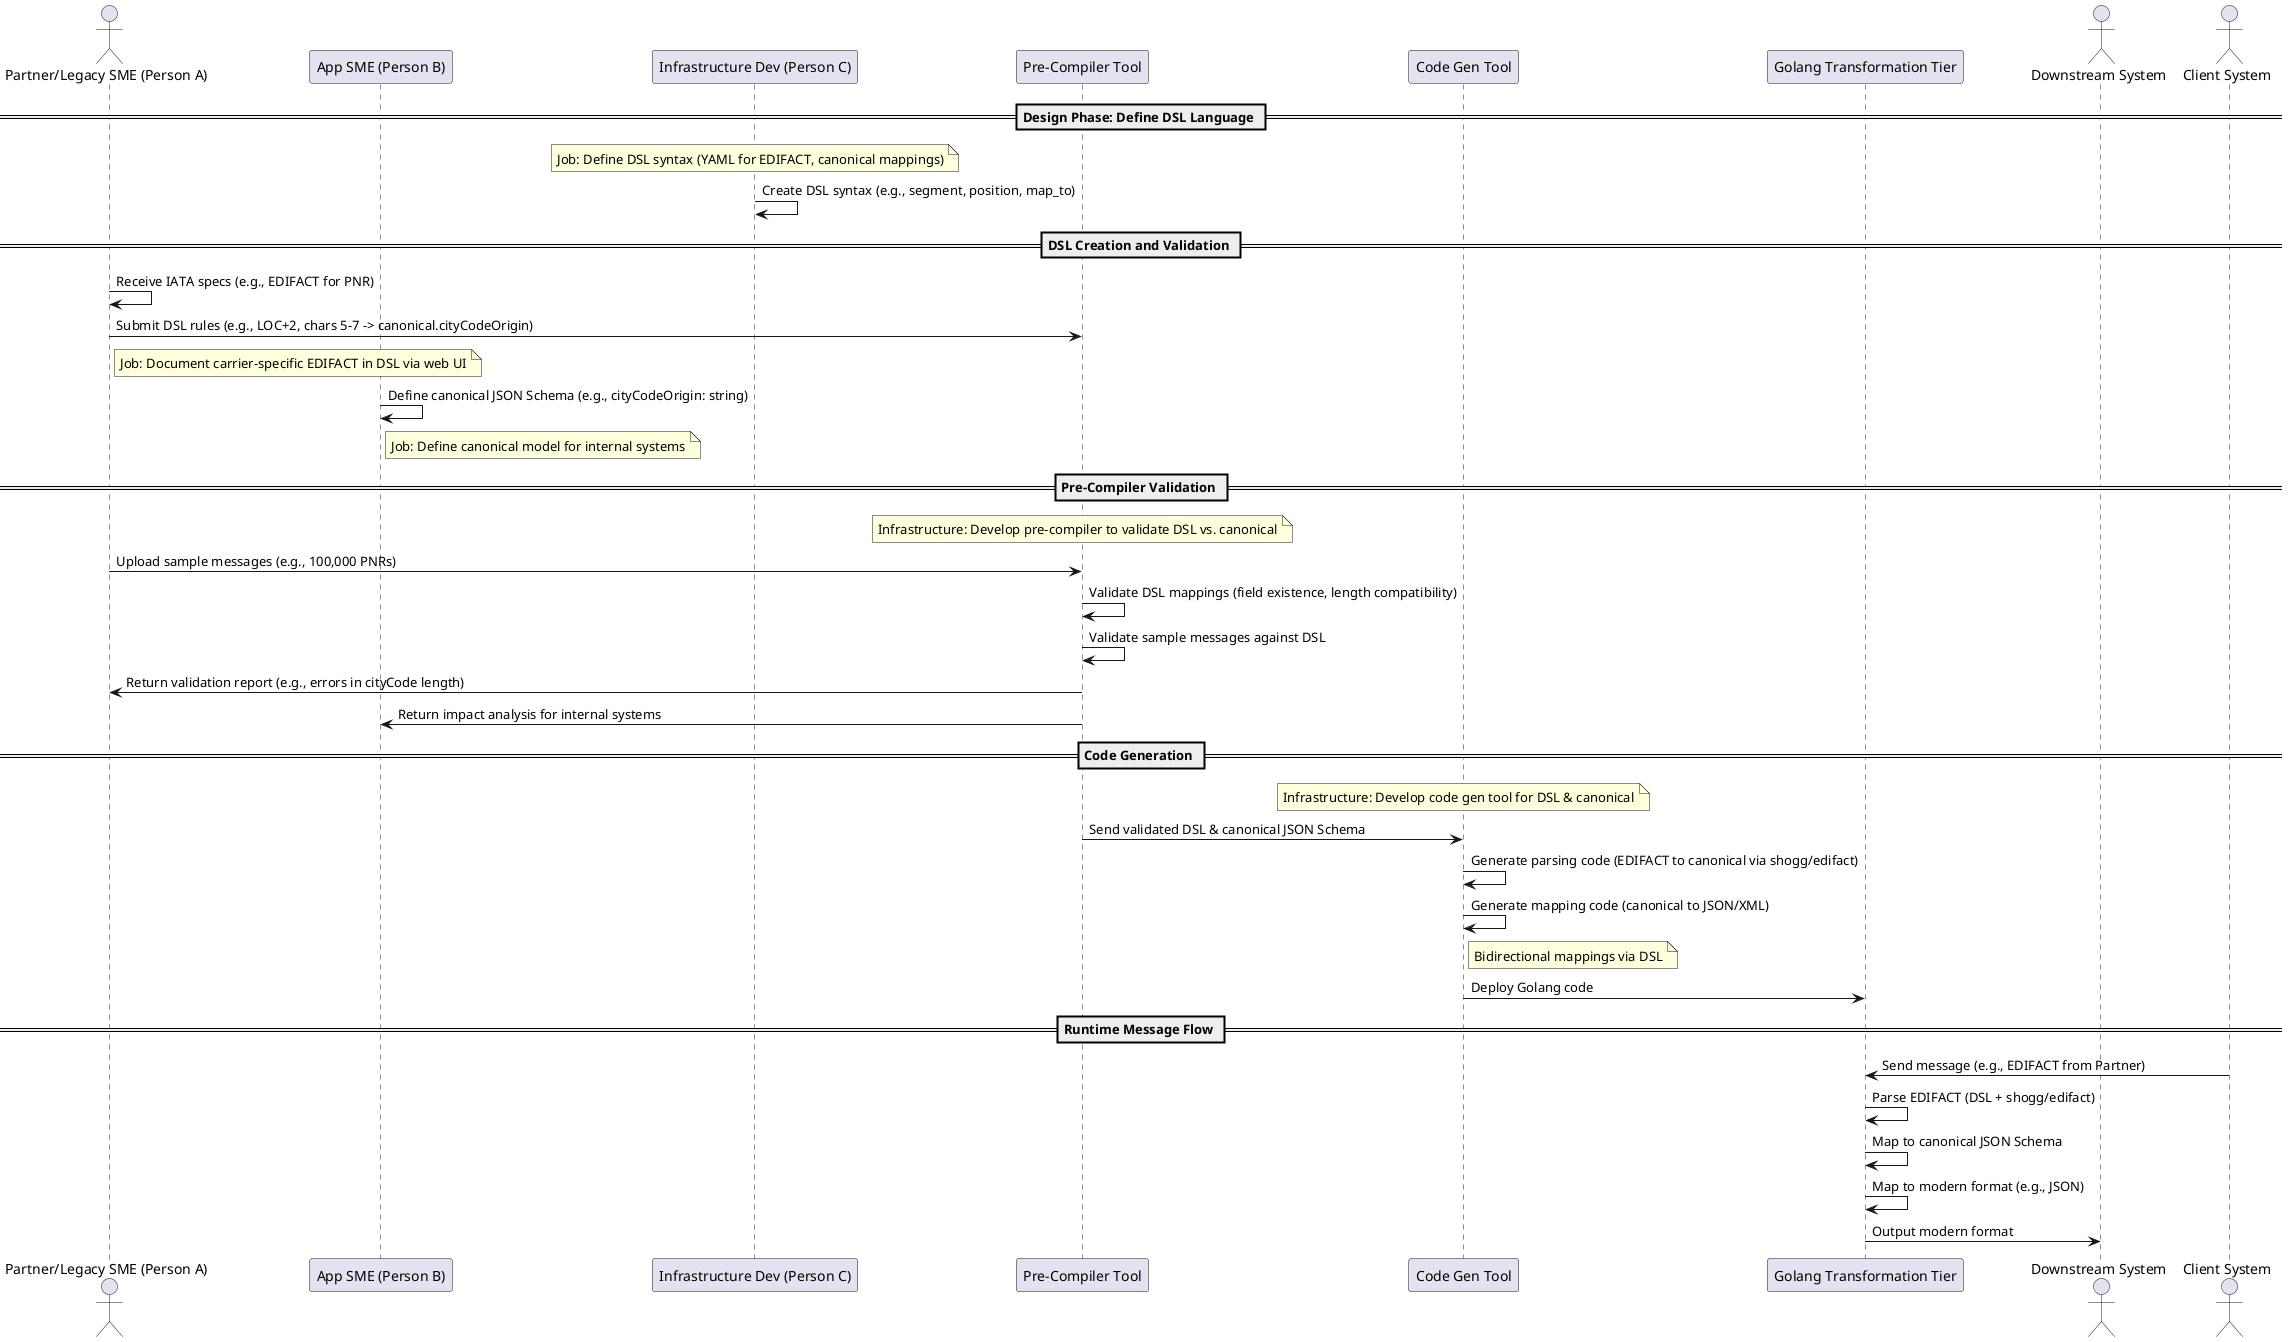 @startuml
actor "Partner/Legacy SME (Person A)" as PartnerSME
participant "App SME (Person B)" as AppSME
participant "Infrastructure Dev (Person C)" as InfraDev
participant "Pre-Compiler Tool" as PreCompiler
participant "Code Gen Tool" as CodeGen
participant "Golang Transformation Tier" as TransformTier
actor "Downstream System" as Downstream

skinparam ParticipantPadding 20
skinparam BoxPadding 10

== Design Phase: Define DSL Language ==
note over InfraDev: Job: Define DSL syntax (YAML for EDIFACT, canonical mappings)
InfraDev -> InfraDev: Create DSL syntax (e.g., segment, position, map_to)

== DSL Creation and Validation ==
PartnerSME -> PartnerSME: Receive IATA specs (e.g., EDIFACT for PNR)
PartnerSME -> PreCompiler: Submit DSL rules (e.g., LOC+2, chars 5-7 -> canonical.cityCodeOrigin)
note right of PartnerSME: Job: Document carrier-specific EDIFACT in DSL via web UI
AppSME -> AppSME: Define canonical JSON Schema (e.g., cityCodeOrigin: string)
note right of AppSME: Job: Define canonical model for internal systems

== Pre-Compiler Validation ==
note over PreCompiler: Infrastructure: Develop pre-compiler to validate DSL vs. canonical
PartnerSME -> PreCompiler: Upload sample messages (e.g., 100,000 PNRs)
PreCompiler -> PreCompiler: Validate DSL mappings (field existence, length compatibility)
PreCompiler -> PreCompiler: Validate sample messages against DSL
PreCompiler -> PartnerSME: Return validation report (e.g., errors in cityCode length)
PreCompiler -> AppSME: Return impact analysis for internal systems

== Code Generation ==
note over CodeGen: Infrastructure: Develop code gen tool for DSL & canonical
PreCompiler -> CodeGen: Send validated DSL & canonical JSON Schema
CodeGen -> CodeGen: Generate parsing code (EDIFACT to canonical via shogg/edifact)
CodeGen -> CodeGen: Generate mapping code (canonical to JSON/XML)
note right of CodeGen: Bidirectional mappings via DSL
CodeGen -> TransformTier: Deploy Golang code

== Runtime Message Flow ==
actor "Client System" as Client
Client -> TransformTier: Send message (e.g., EDIFACT from Partner)
TransformTier -> TransformTier: Parse EDIFACT (DSL + shogg/edifact)
TransformTier -> TransformTier: Map to canonical JSON Schema
TransformTier -> TransformTier: Map to modern format (e.g., JSON)
TransformTier -> Downstream: Output modern format

@enduml
